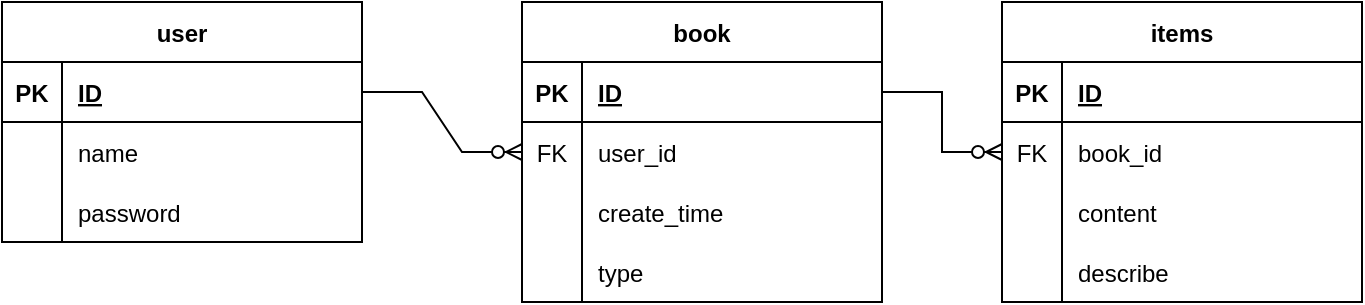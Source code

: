 <mxfile version="20.3.1" type="device"><diagram id="b_j4YWZ5nPtWCgE3jTPM" name="第 1 页"><mxGraphModel dx="1567" dy="609" grid="1" gridSize="10" guides="1" tooltips="1" connect="1" arrows="1" fold="1" page="1" pageScale="1" pageWidth="827" pageHeight="1169" math="0" shadow="0"><root><mxCell id="0"/><mxCell id="1" parent="0"/><mxCell id="jye-jm2_jBXKNl2dxe_A-1" value="user" style="shape=table;startSize=30;container=1;collapsible=1;childLayout=tableLayout;fixedRows=1;rowLines=0;fontStyle=1;align=center;resizeLast=1;" parent="1" vertex="1"><mxGeometry x="20" y="40" width="180" height="120" as="geometry"/></mxCell><mxCell id="jye-jm2_jBXKNl2dxe_A-2" value="" style="shape=tableRow;horizontal=0;startSize=0;swimlaneHead=0;swimlaneBody=0;fillColor=none;collapsible=0;dropTarget=0;points=[[0,0.5],[1,0.5]];portConstraint=eastwest;top=0;left=0;right=0;bottom=1;" parent="jye-jm2_jBXKNl2dxe_A-1" vertex="1"><mxGeometry y="30" width="180" height="30" as="geometry"/></mxCell><mxCell id="jye-jm2_jBXKNl2dxe_A-3" value="PK" style="shape=partialRectangle;connectable=0;fillColor=none;top=0;left=0;bottom=0;right=0;fontStyle=1;overflow=hidden;" parent="jye-jm2_jBXKNl2dxe_A-2" vertex="1"><mxGeometry width="30" height="30" as="geometry"><mxRectangle width="30" height="30" as="alternateBounds"/></mxGeometry></mxCell><mxCell id="jye-jm2_jBXKNl2dxe_A-4" value="ID" style="shape=partialRectangle;connectable=0;fillColor=none;top=0;left=0;bottom=0;right=0;align=left;spacingLeft=6;fontStyle=5;overflow=hidden;" parent="jye-jm2_jBXKNl2dxe_A-2" vertex="1"><mxGeometry x="30" width="150" height="30" as="geometry"><mxRectangle width="150" height="30" as="alternateBounds"/></mxGeometry></mxCell><mxCell id="jye-jm2_jBXKNl2dxe_A-5" value="" style="shape=tableRow;horizontal=0;startSize=0;swimlaneHead=0;swimlaneBody=0;fillColor=none;collapsible=0;dropTarget=0;points=[[0,0.5],[1,0.5]];portConstraint=eastwest;top=0;left=0;right=0;bottom=0;" parent="jye-jm2_jBXKNl2dxe_A-1" vertex="1"><mxGeometry y="60" width="180" height="30" as="geometry"/></mxCell><mxCell id="jye-jm2_jBXKNl2dxe_A-6" value="" style="shape=partialRectangle;connectable=0;fillColor=none;top=0;left=0;bottom=0;right=0;editable=1;overflow=hidden;" parent="jye-jm2_jBXKNl2dxe_A-5" vertex="1"><mxGeometry width="30" height="30" as="geometry"><mxRectangle width="30" height="30" as="alternateBounds"/></mxGeometry></mxCell><mxCell id="jye-jm2_jBXKNl2dxe_A-7" value="name" style="shape=partialRectangle;connectable=0;fillColor=none;top=0;left=0;bottom=0;right=0;align=left;spacingLeft=6;overflow=hidden;" parent="jye-jm2_jBXKNl2dxe_A-5" vertex="1"><mxGeometry x="30" width="150" height="30" as="geometry"><mxRectangle width="150" height="30" as="alternateBounds"/></mxGeometry></mxCell><mxCell id="jye-jm2_jBXKNl2dxe_A-8" value="" style="shape=tableRow;horizontal=0;startSize=0;swimlaneHead=0;swimlaneBody=0;fillColor=none;collapsible=0;dropTarget=0;points=[[0,0.5],[1,0.5]];portConstraint=eastwest;top=0;left=0;right=0;bottom=0;" parent="jye-jm2_jBXKNl2dxe_A-1" vertex="1"><mxGeometry y="90" width="180" height="30" as="geometry"/></mxCell><mxCell id="jye-jm2_jBXKNl2dxe_A-9" value="" style="shape=partialRectangle;connectable=0;fillColor=none;top=0;left=0;bottom=0;right=0;editable=1;overflow=hidden;" parent="jye-jm2_jBXKNl2dxe_A-8" vertex="1"><mxGeometry width="30" height="30" as="geometry"><mxRectangle width="30" height="30" as="alternateBounds"/></mxGeometry></mxCell><mxCell id="jye-jm2_jBXKNl2dxe_A-10" value="password" style="shape=partialRectangle;connectable=0;fillColor=none;top=0;left=0;bottom=0;right=0;align=left;spacingLeft=6;overflow=hidden;" parent="jye-jm2_jBXKNl2dxe_A-8" vertex="1"><mxGeometry x="30" width="150" height="30" as="geometry"><mxRectangle width="150" height="30" as="alternateBounds"/></mxGeometry></mxCell><mxCell id="bwHzbVYfab0ZRvDNqUXF-27" value="book" style="shape=table;startSize=30;container=1;collapsible=1;childLayout=tableLayout;fixedRows=1;rowLines=0;fontStyle=1;align=center;resizeLast=1;" vertex="1" parent="1"><mxGeometry x="280" y="40" width="180" height="150" as="geometry"/></mxCell><mxCell id="bwHzbVYfab0ZRvDNqUXF-28" value="" style="shape=tableRow;horizontal=0;startSize=0;swimlaneHead=0;swimlaneBody=0;fillColor=none;collapsible=0;dropTarget=0;points=[[0,0.5],[1,0.5]];portConstraint=eastwest;top=0;left=0;right=0;bottom=1;" vertex="1" parent="bwHzbVYfab0ZRvDNqUXF-27"><mxGeometry y="30" width="180" height="30" as="geometry"/></mxCell><mxCell id="bwHzbVYfab0ZRvDNqUXF-29" value="PK" style="shape=partialRectangle;connectable=0;fillColor=none;top=0;left=0;bottom=0;right=0;fontStyle=1;overflow=hidden;" vertex="1" parent="bwHzbVYfab0ZRvDNqUXF-28"><mxGeometry width="30" height="30" as="geometry"><mxRectangle width="30" height="30" as="alternateBounds"/></mxGeometry></mxCell><mxCell id="bwHzbVYfab0ZRvDNqUXF-30" value="ID" style="shape=partialRectangle;connectable=0;fillColor=none;top=0;left=0;bottom=0;right=0;align=left;spacingLeft=6;fontStyle=5;overflow=hidden;" vertex="1" parent="bwHzbVYfab0ZRvDNqUXF-28"><mxGeometry x="30" width="150" height="30" as="geometry"><mxRectangle width="150" height="30" as="alternateBounds"/></mxGeometry></mxCell><mxCell id="bwHzbVYfab0ZRvDNqUXF-34" value="" style="shape=tableRow;horizontal=0;startSize=0;swimlaneHead=0;swimlaneBody=0;fillColor=none;collapsible=0;dropTarget=0;points=[[0,0.5],[1,0.5]];portConstraint=eastwest;top=0;left=0;right=0;bottom=0;" vertex="1" parent="bwHzbVYfab0ZRvDNqUXF-27"><mxGeometry y="60" width="180" height="30" as="geometry"/></mxCell><mxCell id="bwHzbVYfab0ZRvDNqUXF-35" value="FK" style="shape=partialRectangle;connectable=0;fillColor=none;top=0;left=0;bottom=0;right=0;editable=1;overflow=hidden;" vertex="1" parent="bwHzbVYfab0ZRvDNqUXF-34"><mxGeometry width="30" height="30" as="geometry"><mxRectangle width="30" height="30" as="alternateBounds"/></mxGeometry></mxCell><mxCell id="bwHzbVYfab0ZRvDNqUXF-36" value="user_id" style="shape=partialRectangle;connectable=0;fillColor=none;top=0;left=0;bottom=0;right=0;align=left;spacingLeft=6;overflow=hidden;" vertex="1" parent="bwHzbVYfab0ZRvDNqUXF-34"><mxGeometry x="30" width="150" height="30" as="geometry"><mxRectangle width="150" height="30" as="alternateBounds"/></mxGeometry></mxCell><mxCell id="bwHzbVYfab0ZRvDNqUXF-37" value="" style="shape=tableRow;horizontal=0;startSize=0;swimlaneHead=0;swimlaneBody=0;fillColor=none;collapsible=0;dropTarget=0;points=[[0,0.5],[1,0.5]];portConstraint=eastwest;top=0;left=0;right=0;bottom=0;" vertex="1" parent="bwHzbVYfab0ZRvDNqUXF-27"><mxGeometry y="90" width="180" height="30" as="geometry"/></mxCell><mxCell id="bwHzbVYfab0ZRvDNqUXF-38" value="" style="shape=partialRectangle;connectable=0;fillColor=none;top=0;left=0;bottom=0;right=0;editable=1;overflow=hidden;" vertex="1" parent="bwHzbVYfab0ZRvDNqUXF-37"><mxGeometry width="30" height="30" as="geometry"><mxRectangle width="30" height="30" as="alternateBounds"/></mxGeometry></mxCell><mxCell id="bwHzbVYfab0ZRvDNqUXF-39" value="create_time" style="shape=partialRectangle;connectable=0;fillColor=none;top=0;left=0;bottom=0;right=0;align=left;spacingLeft=6;overflow=hidden;" vertex="1" parent="bwHzbVYfab0ZRvDNqUXF-37"><mxGeometry x="30" width="150" height="30" as="geometry"><mxRectangle width="150" height="30" as="alternateBounds"/></mxGeometry></mxCell><mxCell id="bwHzbVYfab0ZRvDNqUXF-52" value="" style="shape=tableRow;horizontal=0;startSize=0;swimlaneHead=0;swimlaneBody=0;fillColor=none;collapsible=0;dropTarget=0;points=[[0,0.5],[1,0.5]];portConstraint=eastwest;top=0;left=0;right=0;bottom=0;" vertex="1" parent="bwHzbVYfab0ZRvDNqUXF-27"><mxGeometry y="120" width="180" height="30" as="geometry"/></mxCell><mxCell id="bwHzbVYfab0ZRvDNqUXF-53" value="" style="shape=partialRectangle;connectable=0;fillColor=none;top=0;left=0;bottom=0;right=0;editable=1;overflow=hidden;" vertex="1" parent="bwHzbVYfab0ZRvDNqUXF-52"><mxGeometry width="30" height="30" as="geometry"><mxRectangle width="30" height="30" as="alternateBounds"/></mxGeometry></mxCell><mxCell id="bwHzbVYfab0ZRvDNqUXF-54" value="type" style="shape=partialRectangle;connectable=0;fillColor=none;top=0;left=0;bottom=0;right=0;align=left;spacingLeft=6;overflow=hidden;" vertex="1" parent="bwHzbVYfab0ZRvDNqUXF-52"><mxGeometry x="30" width="150" height="30" as="geometry"><mxRectangle width="150" height="30" as="alternateBounds"/></mxGeometry></mxCell><mxCell id="bwHzbVYfab0ZRvDNqUXF-55" value="" style="edgeStyle=entityRelationEdgeStyle;fontSize=12;html=1;endArrow=ERzeroToMany;endFill=1;rounded=0;exitX=1;exitY=0.5;exitDx=0;exitDy=0;entryX=0;entryY=0.5;entryDx=0;entryDy=0;" edge="1" parent="1" source="jye-jm2_jBXKNl2dxe_A-2" target="bwHzbVYfab0ZRvDNqUXF-34"><mxGeometry width="100" height="100" relative="1" as="geometry"><mxPoint x="200" y="350" as="sourcePoint"/><mxPoint x="300" y="250" as="targetPoint"/></mxGeometry></mxCell><mxCell id="bwHzbVYfab0ZRvDNqUXF-56" value="items" style="shape=table;startSize=30;container=1;collapsible=1;childLayout=tableLayout;fixedRows=1;rowLines=0;fontStyle=1;align=center;resizeLast=1;" vertex="1" parent="1"><mxGeometry x="520" y="40" width="180" height="150" as="geometry"/></mxCell><mxCell id="bwHzbVYfab0ZRvDNqUXF-57" value="" style="shape=tableRow;horizontal=0;startSize=0;swimlaneHead=0;swimlaneBody=0;fillColor=none;collapsible=0;dropTarget=0;points=[[0,0.5],[1,0.5]];portConstraint=eastwest;top=0;left=0;right=0;bottom=1;" vertex="1" parent="bwHzbVYfab0ZRvDNqUXF-56"><mxGeometry y="30" width="180" height="30" as="geometry"/></mxCell><mxCell id="bwHzbVYfab0ZRvDNqUXF-58" value="PK" style="shape=partialRectangle;connectable=0;fillColor=none;top=0;left=0;bottom=0;right=0;fontStyle=1;overflow=hidden;" vertex="1" parent="bwHzbVYfab0ZRvDNqUXF-57"><mxGeometry width="30" height="30" as="geometry"><mxRectangle width="30" height="30" as="alternateBounds"/></mxGeometry></mxCell><mxCell id="bwHzbVYfab0ZRvDNqUXF-59" value="ID" style="shape=partialRectangle;connectable=0;fillColor=none;top=0;left=0;bottom=0;right=0;align=left;spacingLeft=6;fontStyle=5;overflow=hidden;" vertex="1" parent="bwHzbVYfab0ZRvDNqUXF-57"><mxGeometry x="30" width="150" height="30" as="geometry"><mxRectangle width="150" height="30" as="alternateBounds"/></mxGeometry></mxCell><mxCell id="bwHzbVYfab0ZRvDNqUXF-72" value="" style="shape=tableRow;horizontal=0;startSize=0;swimlaneHead=0;swimlaneBody=0;fillColor=none;collapsible=0;dropTarget=0;points=[[0,0.5],[1,0.5]];portConstraint=eastwest;top=0;left=0;right=0;bottom=0;" vertex="1" parent="bwHzbVYfab0ZRvDNqUXF-56"><mxGeometry y="60" width="180" height="30" as="geometry"/></mxCell><mxCell id="bwHzbVYfab0ZRvDNqUXF-73" value="FK" style="shape=partialRectangle;connectable=0;fillColor=none;top=0;left=0;bottom=0;right=0;editable=1;overflow=hidden;" vertex="1" parent="bwHzbVYfab0ZRvDNqUXF-72"><mxGeometry width="30" height="30" as="geometry"><mxRectangle width="30" height="30" as="alternateBounds"/></mxGeometry></mxCell><mxCell id="bwHzbVYfab0ZRvDNqUXF-74" value="book_id" style="shape=partialRectangle;connectable=0;fillColor=none;top=0;left=0;bottom=0;right=0;align=left;spacingLeft=6;overflow=hidden;" vertex="1" parent="bwHzbVYfab0ZRvDNqUXF-72"><mxGeometry x="30" width="150" height="30" as="geometry"><mxRectangle width="150" height="30" as="alternateBounds"/></mxGeometry></mxCell><mxCell id="bwHzbVYfab0ZRvDNqUXF-60" value="" style="shape=tableRow;horizontal=0;startSize=0;swimlaneHead=0;swimlaneBody=0;fillColor=none;collapsible=0;dropTarget=0;points=[[0,0.5],[1,0.5]];portConstraint=eastwest;top=0;left=0;right=0;bottom=0;" vertex="1" parent="bwHzbVYfab0ZRvDNqUXF-56"><mxGeometry y="90" width="180" height="30" as="geometry"/></mxCell><mxCell id="bwHzbVYfab0ZRvDNqUXF-61" value="" style="shape=partialRectangle;connectable=0;fillColor=none;top=0;left=0;bottom=0;right=0;editable=1;overflow=hidden;" vertex="1" parent="bwHzbVYfab0ZRvDNqUXF-60"><mxGeometry width="30" height="30" as="geometry"><mxRectangle width="30" height="30" as="alternateBounds"/></mxGeometry></mxCell><mxCell id="bwHzbVYfab0ZRvDNqUXF-62" value="content" style="shape=partialRectangle;connectable=0;fillColor=none;top=0;left=0;bottom=0;right=0;align=left;spacingLeft=6;overflow=hidden;" vertex="1" parent="bwHzbVYfab0ZRvDNqUXF-60"><mxGeometry x="30" width="150" height="30" as="geometry"><mxRectangle width="150" height="30" as="alternateBounds"/></mxGeometry></mxCell><mxCell id="bwHzbVYfab0ZRvDNqUXF-63" value="" style="shape=tableRow;horizontal=0;startSize=0;swimlaneHead=0;swimlaneBody=0;fillColor=none;collapsible=0;dropTarget=0;points=[[0,0.5],[1,0.5]];portConstraint=eastwest;top=0;left=0;right=0;bottom=0;" vertex="1" parent="bwHzbVYfab0ZRvDNqUXF-56"><mxGeometry y="120" width="180" height="30" as="geometry"/></mxCell><mxCell id="bwHzbVYfab0ZRvDNqUXF-64" value="" style="shape=partialRectangle;connectable=0;fillColor=none;top=0;left=0;bottom=0;right=0;editable=1;overflow=hidden;" vertex="1" parent="bwHzbVYfab0ZRvDNqUXF-63"><mxGeometry width="30" height="30" as="geometry"><mxRectangle width="30" height="30" as="alternateBounds"/></mxGeometry></mxCell><mxCell id="bwHzbVYfab0ZRvDNqUXF-65" value="describe" style="shape=partialRectangle;connectable=0;fillColor=none;top=0;left=0;bottom=0;right=0;align=left;spacingLeft=6;overflow=hidden;" vertex="1" parent="bwHzbVYfab0ZRvDNqUXF-63"><mxGeometry x="30" width="150" height="30" as="geometry"><mxRectangle width="150" height="30" as="alternateBounds"/></mxGeometry></mxCell><mxCell id="bwHzbVYfab0ZRvDNqUXF-70" value="" style="edgeStyle=entityRelationEdgeStyle;fontSize=12;html=1;endArrow=ERzeroToMany;endFill=1;rounded=0;entryX=0;entryY=0.5;entryDx=0;entryDy=0;exitX=1;exitY=0.5;exitDx=0;exitDy=0;" edge="1" parent="1" source="bwHzbVYfab0ZRvDNqUXF-28" target="bwHzbVYfab0ZRvDNqUXF-72"><mxGeometry width="100" height="100" relative="1" as="geometry"><mxPoint x="310" y="140" as="sourcePoint"/><mxPoint x="410" y="40" as="targetPoint"/></mxGeometry></mxCell></root></mxGraphModel></diagram></mxfile>